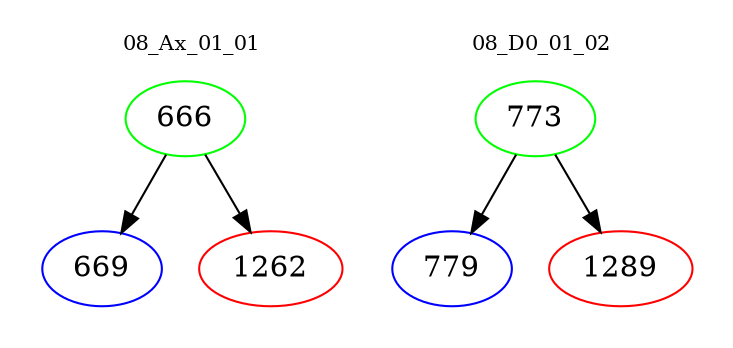 digraph{
subgraph cluster_0 {
color = white
label = "08_Ax_01_01";
fontsize=10;
T0_666 [label="666", color="green"]
T0_666 -> T0_669 [color="black"]
T0_669 [label="669", color="blue"]
T0_666 -> T0_1262 [color="black"]
T0_1262 [label="1262", color="red"]
}
subgraph cluster_1 {
color = white
label = "08_D0_01_02";
fontsize=10;
T1_773 [label="773", color="green"]
T1_773 -> T1_779 [color="black"]
T1_779 [label="779", color="blue"]
T1_773 -> T1_1289 [color="black"]
T1_1289 [label="1289", color="red"]
}
}
